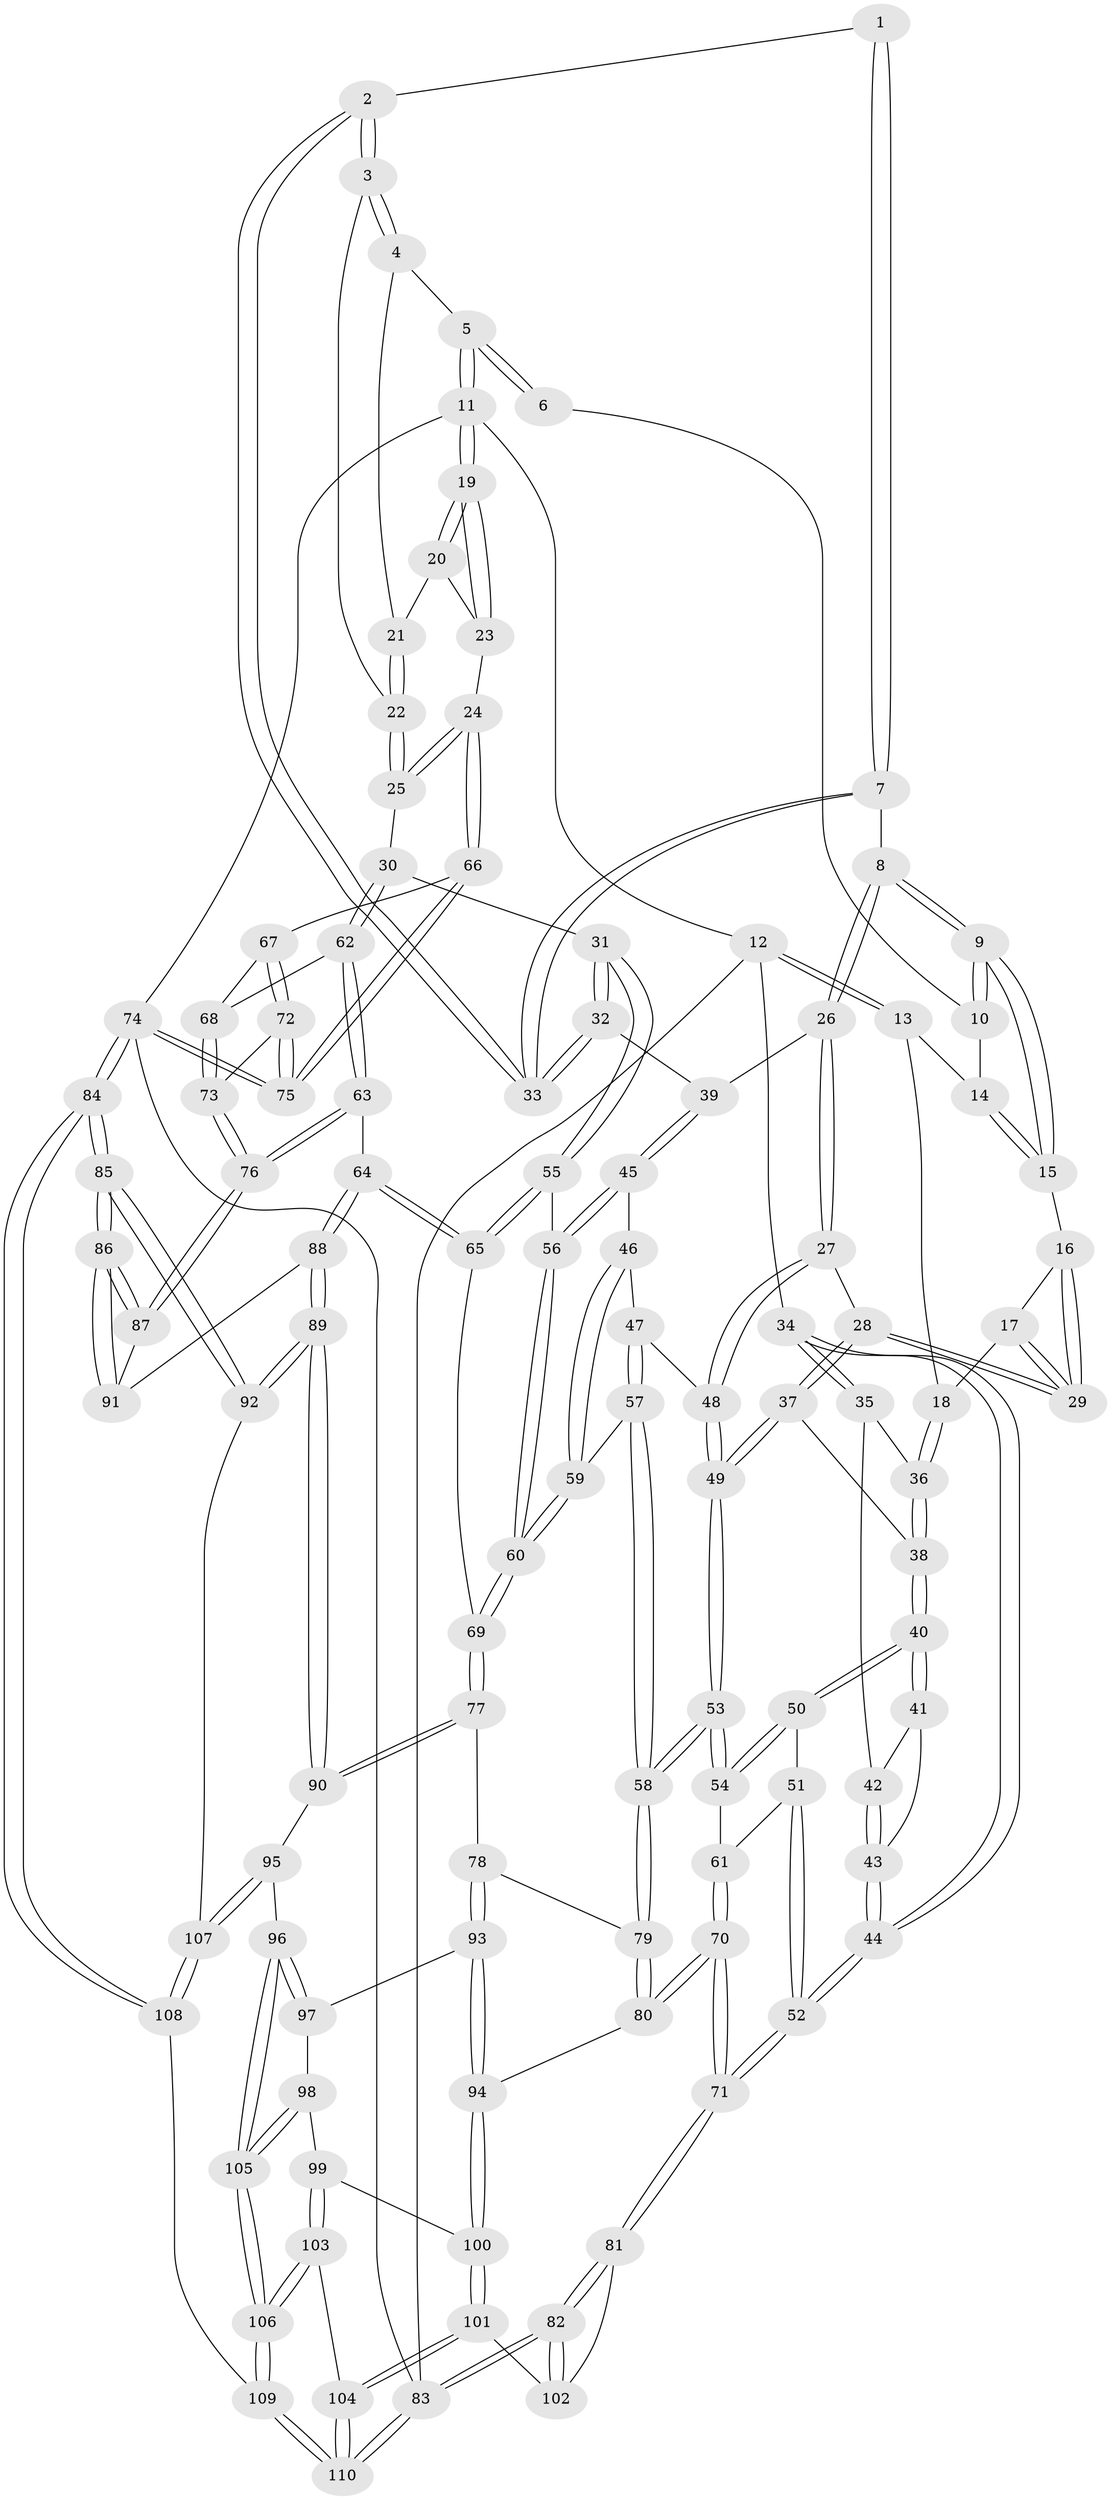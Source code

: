 // Generated by graph-tools (version 1.1) at 2025/03/03/09/25 03:03:16]
// undirected, 110 vertices, 272 edges
graph export_dot {
graph [start="1"]
  node [color=gray90,style=filled];
  1 [pos="+0.6844158362293673+0"];
  2 [pos="+0.7251411928440383+0.1363014088804728"];
  3 [pos="+0.7430392324963129+0.1255704361090465"];
  4 [pos="+0.8386249351078419+0"];
  5 [pos="+0.887404708130065+0"];
  6 [pos="+0.6830698615399697+0"];
  7 [pos="+0.6482263488007853+0.13793720092937897"];
  8 [pos="+0.6019914148486727+0.13614869032012875"];
  9 [pos="+0.5705854406072928+0.07630342972057545"];
  10 [pos="+0.567915006375178+0"];
  11 [pos="+1+0"];
  12 [pos="+0+0"];
  13 [pos="+0.1983331768204174+0"];
  14 [pos="+0.390308250369377+0"];
  15 [pos="+0.3900035773262798+0.02577906452803306"];
  16 [pos="+0.38787629838480786+0.030938903905213228"];
  17 [pos="+0.24495728526028446+0.10079093688819031"];
  18 [pos="+0.1976578775393322+0.11306752136193733"];
  19 [pos="+1+0"];
  20 [pos="+0.8916489736404613+0.06843087300520552"];
  21 [pos="+0.8883825093103305+0.0678551615691657"];
  22 [pos="+0.8506666430801706+0.1266089220952616"];
  23 [pos="+1+0.16996392381162398"];
  24 [pos="+1+0.18877887220631134"];
  25 [pos="+0.9692687530305336+0.2268363148400274"];
  26 [pos="+0.5790817537648597+0.15654344464006315"];
  27 [pos="+0.4450209810339407+0.22157143347747607"];
  28 [pos="+0.4339959841243095+0.21610784429550567"];
  29 [pos="+0.42808816498033264+0.20178409092003774"];
  30 [pos="+0.7850915793356702+0.3328996069609699"];
  31 [pos="+0.7823914241014541+0.33142974802489145"];
  32 [pos="+0.7629232655850738+0.29904414969789556"];
  33 [pos="+0.7089146850355307+0.15156120531216793"];
  34 [pos="+0+0.05871393308964554"];
  35 [pos="+0+0.11843804163006348"];
  36 [pos="+0.17838054126883457+0.1387129869116799"];
  37 [pos="+0.2925765223263039+0.2577499081164845"];
  38 [pos="+0.22535545799331225+0.25300739386366194"];
  39 [pos="+0.5999420597710761+0.2875511858070602"];
  40 [pos="+0.19983407159504557+0.30410620428728496"];
  41 [pos="+0.13004624749056592+0.30037404414291835"];
  42 [pos="+0.0677062312670869+0.2605049192979463"];
  43 [pos="+0.05833411167104236+0.3251128331160581"];
  44 [pos="+0+0.4814352406173936"];
  45 [pos="+0.5469188355941018+0.3619075336936894"];
  46 [pos="+0.5270861399008698+0.3584971568501072"];
  47 [pos="+0.49323216373641965+0.34246063849486064"];
  48 [pos="+0.4704661223367053+0.319923916860269"];
  49 [pos="+0.36036387105017315+0.39302367220343587"];
  50 [pos="+0.19949798639190214+0.3101497532880877"];
  51 [pos="+0.13324845289505885+0.39355001623111613"];
  52 [pos="+0+0.5581210246835633"];
  53 [pos="+0.31343090416839237+0.48942036846704623"];
  54 [pos="+0.3008460489591188+0.4797215834672157"];
  55 [pos="+0.6250314698424322+0.4038727954913154"];
  56 [pos="+0.5791023249191027+0.38325735664900273"];
  57 [pos="+0.4200199209377098+0.5075715290862968"];
  58 [pos="+0.3286375501341716+0.5269904982197182"];
  59 [pos="+0.4958397676812532+0.5195569079792907"];
  60 [pos="+0.5149135376272933+0.5295704884351896"];
  61 [pos="+0.1957876357339135+0.4693039037164378"];
  62 [pos="+0.8115261454381042+0.3965862882424577"];
  63 [pos="+0.7754958767374082+0.4921488880308006"];
  64 [pos="+0.6501669696349628+0.5835418803614331"];
  65 [pos="+0.6261369286342372+0.5741980402702158"];
  66 [pos="+1+0.32393629725830575"];
  67 [pos="+0.9280001214892656+0.42492136102773065"];
  68 [pos="+0.858658427457459+0.42015401598433005"];
  69 [pos="+0.5830188443619317+0.5813030475843616"];
  70 [pos="+0+0.6107851797552946"];
  71 [pos="+0+0.6007744111454998"];
  72 [pos="+1+0.5716938632392115"];
  73 [pos="+0.9278328810574245+0.5863372931486646"];
  74 [pos="+1+1"];
  75 [pos="+1+0.5872127964224267"];
  76 [pos="+0.8723445985401088+0.627362517857103"];
  77 [pos="+0.4926372851387146+0.6917540348791498"];
  78 [pos="+0.34525213560960816+0.6558423309329985"];
  79 [pos="+0.3279314697697205+0.5295747660711848"];
  80 [pos="+0.0023823630714391434+0.6279956801286349"];
  81 [pos="+0+0.6325902435860644"];
  82 [pos="+0+1"];
  83 [pos="+0+1"];
  84 [pos="+1+1"];
  85 [pos="+0.9032154631048658+1"];
  86 [pos="+0.8750498991669619+0.8188785373746321"];
  87 [pos="+0.8713685421258616+0.6294081892712838"];
  88 [pos="+0.6718130936380403+0.6159948220432165"];
  89 [pos="+0.6821203694623552+0.8630433631697864"];
  90 [pos="+0.5364770024056222+0.8108859328282131"];
  91 [pos="+0.7170001090922257+0.6267144320820205"];
  92 [pos="+0.7720546711010206+0.9521703076501634"];
  93 [pos="+0.32047564364573744+0.6908276337180043"];
  94 [pos="+0.1896632409848506+0.7292812917604058"];
  95 [pos="+0.42373611407984396+0.876173162393536"];
  96 [pos="+0.4064933979305934+0.8738789874765978"];
  97 [pos="+0.32657110979212867+0.7161771345862914"];
  98 [pos="+0.2772810644270347+0.8498163034113788"];
  99 [pos="+0.2265866501643255+0.8355619824012691"];
  100 [pos="+0.19147424455129103+0.7945872610057029"];
  101 [pos="+0.1020211117870782+0.8984048645844569"];
  102 [pos="+0.0894119251641792+0.8933147072523779"];
  103 [pos="+0.2025803185619669+0.9462711708532222"];
  104 [pos="+0.11645606217318441+0.9184650657708471"];
  105 [pos="+0.3325801440357143+0.9096083813342393"];
  106 [pos="+0.2704907213499365+1"];
  107 [pos="+0.45145928789545753+0.9533333611829481"];
  108 [pos="+0.4667582822173264+1"];
  109 [pos="+0.2893491332382168+1"];
  110 [pos="+0+1"];
  1 -- 2;
  1 -- 7;
  1 -- 7;
  2 -- 3;
  2 -- 3;
  2 -- 33;
  2 -- 33;
  3 -- 4;
  3 -- 4;
  3 -- 22;
  4 -- 5;
  4 -- 21;
  5 -- 6;
  5 -- 6;
  5 -- 11;
  5 -- 11;
  6 -- 10;
  7 -- 8;
  7 -- 33;
  7 -- 33;
  8 -- 9;
  8 -- 9;
  8 -- 26;
  8 -- 26;
  9 -- 10;
  9 -- 10;
  9 -- 15;
  9 -- 15;
  10 -- 14;
  11 -- 12;
  11 -- 19;
  11 -- 19;
  11 -- 74;
  12 -- 13;
  12 -- 13;
  12 -- 34;
  12 -- 83;
  13 -- 14;
  13 -- 18;
  14 -- 15;
  14 -- 15;
  15 -- 16;
  16 -- 17;
  16 -- 29;
  16 -- 29;
  17 -- 18;
  17 -- 29;
  17 -- 29;
  18 -- 36;
  18 -- 36;
  19 -- 20;
  19 -- 20;
  19 -- 23;
  19 -- 23;
  20 -- 21;
  20 -- 23;
  21 -- 22;
  21 -- 22;
  22 -- 25;
  22 -- 25;
  23 -- 24;
  24 -- 25;
  24 -- 25;
  24 -- 66;
  24 -- 66;
  25 -- 30;
  26 -- 27;
  26 -- 27;
  26 -- 39;
  27 -- 28;
  27 -- 48;
  27 -- 48;
  28 -- 29;
  28 -- 29;
  28 -- 37;
  28 -- 37;
  30 -- 31;
  30 -- 62;
  30 -- 62;
  31 -- 32;
  31 -- 32;
  31 -- 55;
  31 -- 55;
  32 -- 33;
  32 -- 33;
  32 -- 39;
  34 -- 35;
  34 -- 35;
  34 -- 44;
  34 -- 44;
  35 -- 36;
  35 -- 42;
  36 -- 38;
  36 -- 38;
  37 -- 38;
  37 -- 49;
  37 -- 49;
  38 -- 40;
  38 -- 40;
  39 -- 45;
  39 -- 45;
  40 -- 41;
  40 -- 41;
  40 -- 50;
  40 -- 50;
  41 -- 42;
  41 -- 43;
  42 -- 43;
  42 -- 43;
  43 -- 44;
  43 -- 44;
  44 -- 52;
  44 -- 52;
  45 -- 46;
  45 -- 56;
  45 -- 56;
  46 -- 47;
  46 -- 59;
  46 -- 59;
  47 -- 48;
  47 -- 57;
  47 -- 57;
  48 -- 49;
  48 -- 49;
  49 -- 53;
  49 -- 53;
  50 -- 51;
  50 -- 54;
  50 -- 54;
  51 -- 52;
  51 -- 52;
  51 -- 61;
  52 -- 71;
  52 -- 71;
  53 -- 54;
  53 -- 54;
  53 -- 58;
  53 -- 58;
  54 -- 61;
  55 -- 56;
  55 -- 65;
  55 -- 65;
  56 -- 60;
  56 -- 60;
  57 -- 58;
  57 -- 58;
  57 -- 59;
  58 -- 79;
  58 -- 79;
  59 -- 60;
  59 -- 60;
  60 -- 69;
  60 -- 69;
  61 -- 70;
  61 -- 70;
  62 -- 63;
  62 -- 63;
  62 -- 68;
  63 -- 64;
  63 -- 76;
  63 -- 76;
  64 -- 65;
  64 -- 65;
  64 -- 88;
  64 -- 88;
  65 -- 69;
  66 -- 67;
  66 -- 75;
  66 -- 75;
  67 -- 68;
  67 -- 72;
  67 -- 72;
  68 -- 73;
  68 -- 73;
  69 -- 77;
  69 -- 77;
  70 -- 71;
  70 -- 71;
  70 -- 80;
  70 -- 80;
  71 -- 81;
  71 -- 81;
  72 -- 73;
  72 -- 75;
  72 -- 75;
  73 -- 76;
  73 -- 76;
  74 -- 75;
  74 -- 75;
  74 -- 84;
  74 -- 84;
  74 -- 83;
  76 -- 87;
  76 -- 87;
  77 -- 78;
  77 -- 90;
  77 -- 90;
  78 -- 79;
  78 -- 93;
  78 -- 93;
  79 -- 80;
  79 -- 80;
  80 -- 94;
  81 -- 82;
  81 -- 82;
  81 -- 102;
  82 -- 83;
  82 -- 83;
  82 -- 102;
  82 -- 102;
  83 -- 110;
  83 -- 110;
  84 -- 85;
  84 -- 85;
  84 -- 108;
  84 -- 108;
  85 -- 86;
  85 -- 86;
  85 -- 92;
  85 -- 92;
  86 -- 87;
  86 -- 87;
  86 -- 91;
  86 -- 91;
  87 -- 91;
  88 -- 89;
  88 -- 89;
  88 -- 91;
  89 -- 90;
  89 -- 90;
  89 -- 92;
  89 -- 92;
  90 -- 95;
  92 -- 107;
  93 -- 94;
  93 -- 94;
  93 -- 97;
  94 -- 100;
  94 -- 100;
  95 -- 96;
  95 -- 107;
  95 -- 107;
  96 -- 97;
  96 -- 97;
  96 -- 105;
  96 -- 105;
  97 -- 98;
  98 -- 99;
  98 -- 105;
  98 -- 105;
  99 -- 100;
  99 -- 103;
  99 -- 103;
  100 -- 101;
  100 -- 101;
  101 -- 102;
  101 -- 104;
  101 -- 104;
  103 -- 104;
  103 -- 106;
  103 -- 106;
  104 -- 110;
  104 -- 110;
  105 -- 106;
  105 -- 106;
  106 -- 109;
  106 -- 109;
  107 -- 108;
  107 -- 108;
  108 -- 109;
  109 -- 110;
  109 -- 110;
}
